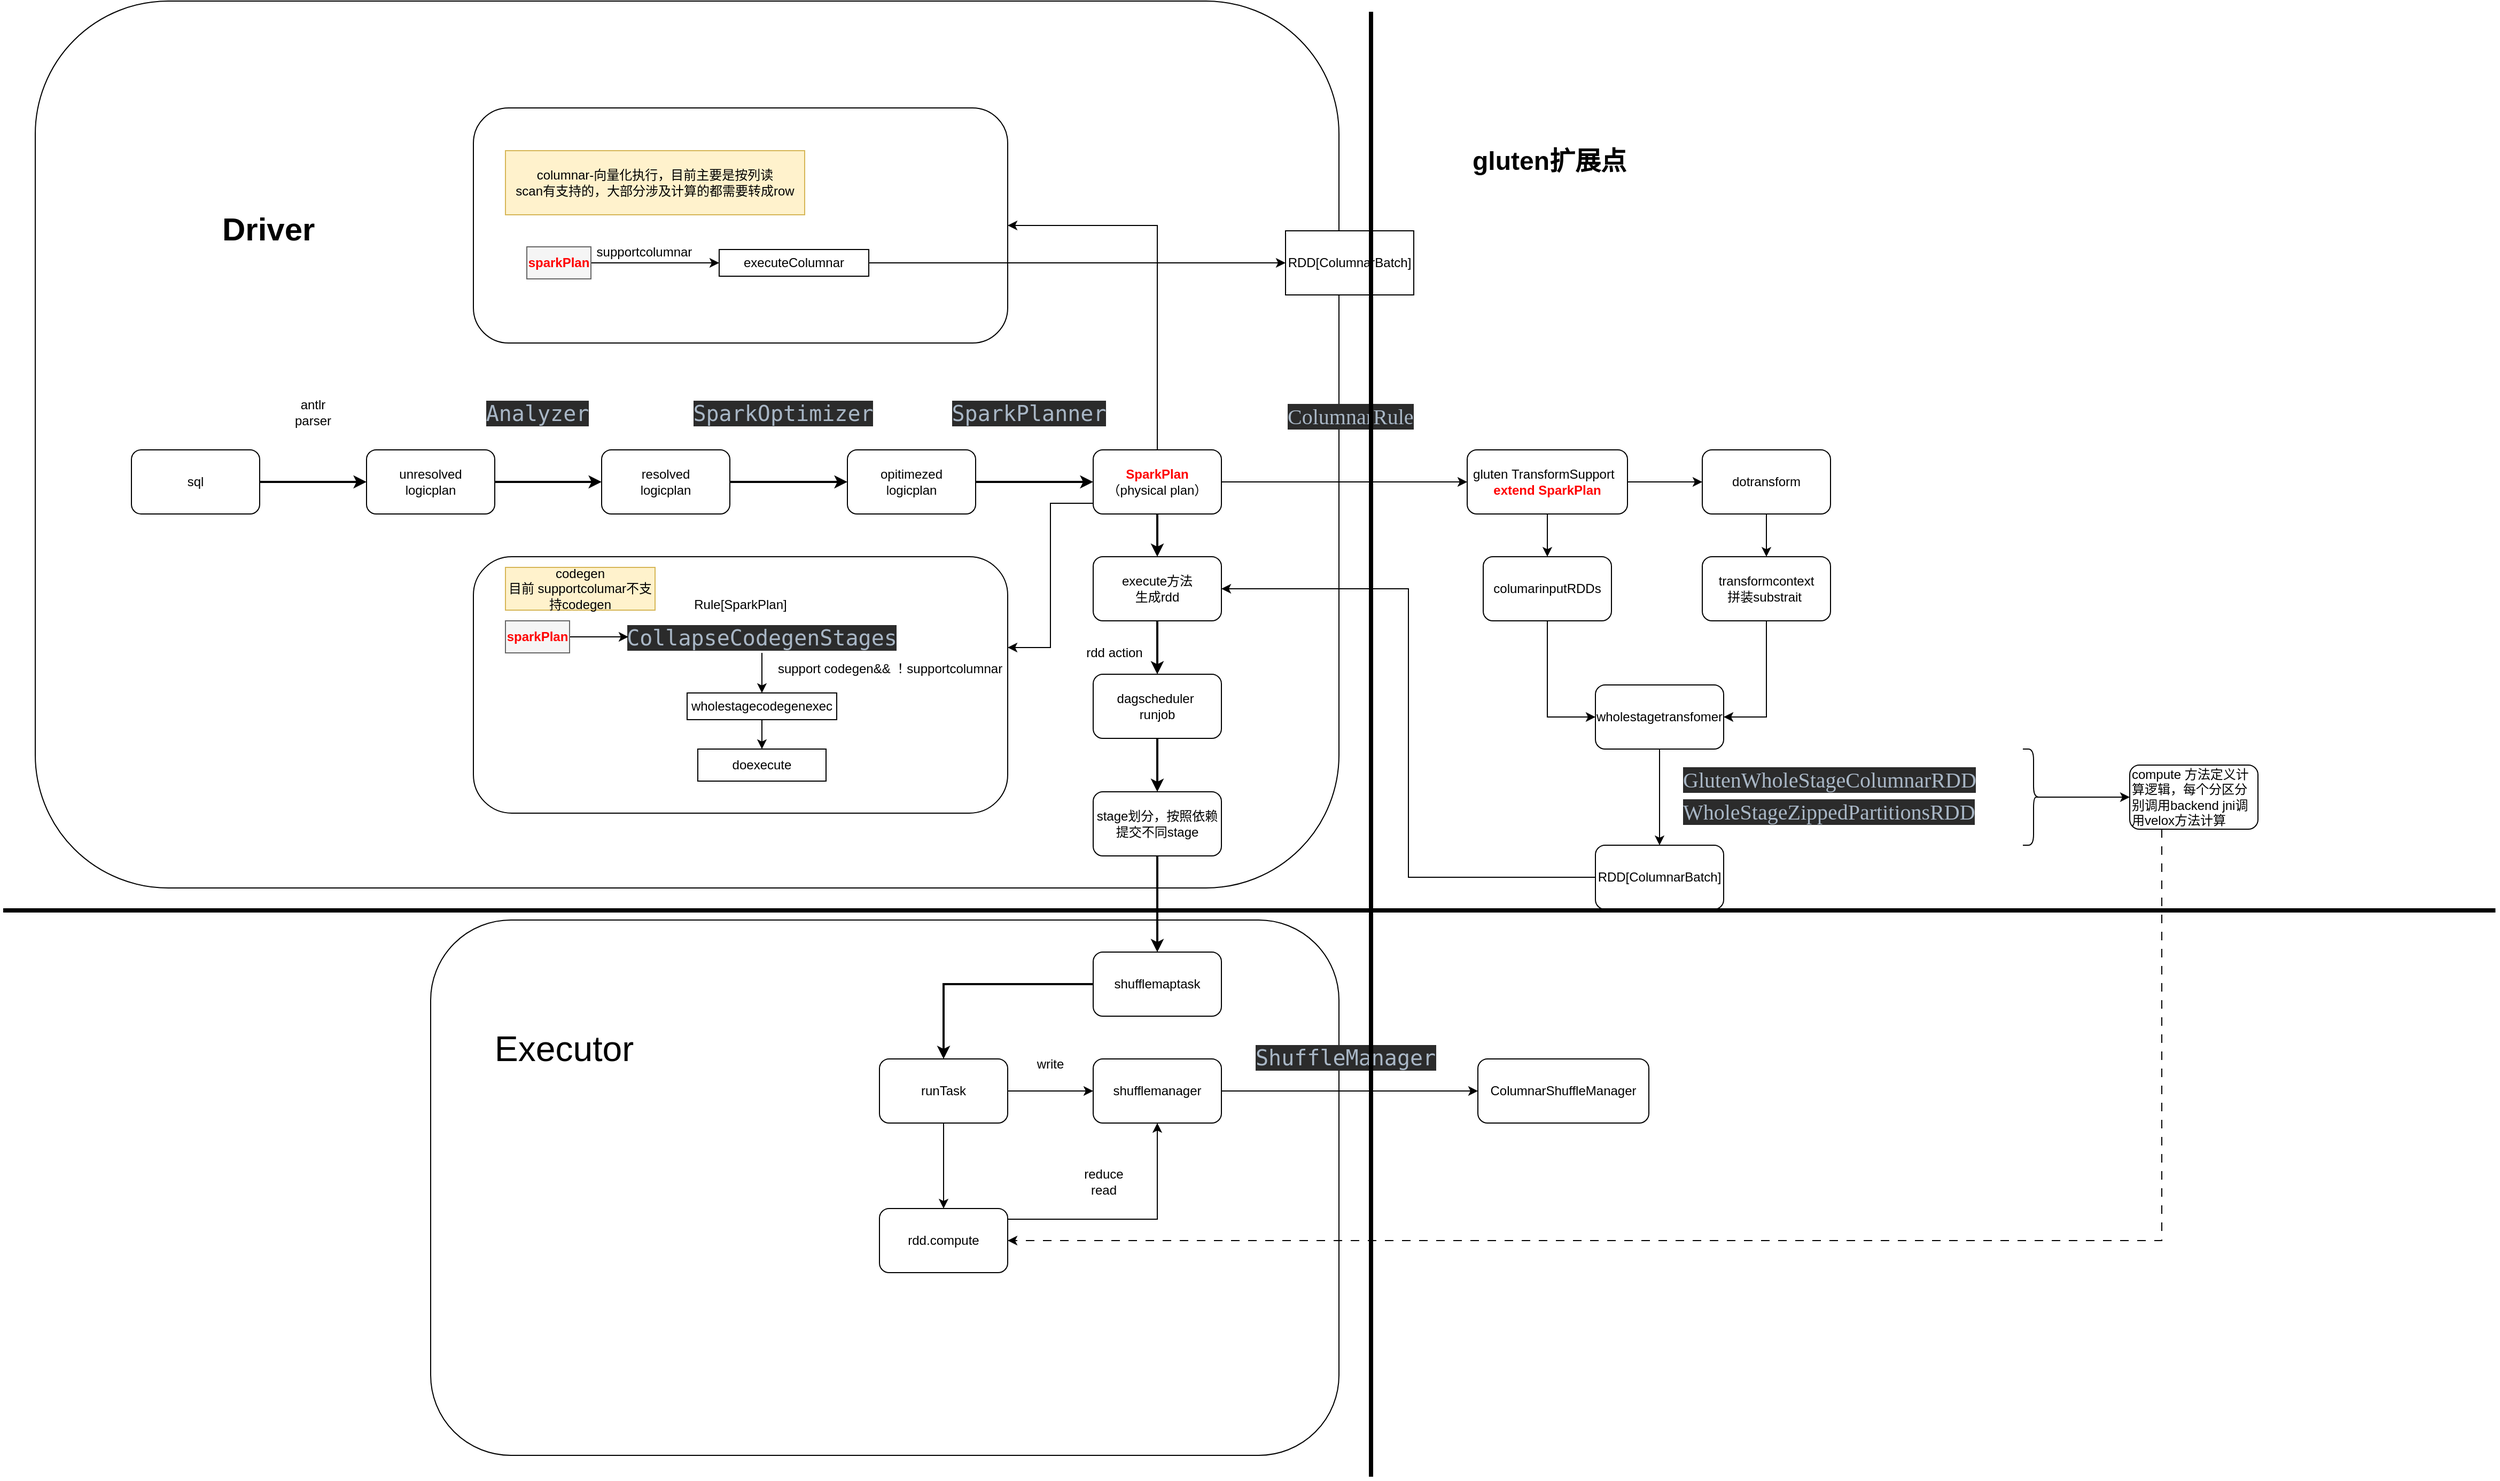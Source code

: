 <mxfile version="21.6.6" type="github">
  <diagram name="Page-1" id="DvOK544AAdSYS5Jsig9n">
    <mxGraphModel dx="2499" dy="2141" grid="1" gridSize="10" guides="1" tooltips="1" connect="1" arrows="1" fold="1" page="1" pageScale="1" pageWidth="827" pageHeight="1169" math="0" shadow="0">
      <root>
        <mxCell id="0" />
        <mxCell id="1" parent="0" />
        <mxCell id="msUf4MJw7vBMh_uC4jN4-15" value="" style="rounded=1;whiteSpace=wrap;html=1;" parent="1" vertex="1">
          <mxGeometry x="30" y="-10" width="1220" height="830" as="geometry" />
        </mxCell>
        <mxCell id="msUf4MJw7vBMh_uC4jN4-3" style="edgeStyle=orthogonalEdgeStyle;rounded=0;orthogonalLoop=1;jettySize=auto;html=1;entryX=0;entryY=0.5;entryDx=0;entryDy=0;strokeWidth=2;" parent="1" source="msUf4MJw7vBMh_uC4jN4-1" target="msUf4MJw7vBMh_uC4jN4-4" edge="1">
          <mxGeometry relative="1" as="geometry">
            <mxPoint x="410" y="440" as="targetPoint" />
          </mxGeometry>
        </mxCell>
        <mxCell id="msUf4MJw7vBMh_uC4jN4-1" value="sql" style="rounded=1;whiteSpace=wrap;html=1;" parent="1" vertex="1">
          <mxGeometry x="120" y="410" width="120" height="60" as="geometry" />
        </mxCell>
        <mxCell id="msUf4MJw7vBMh_uC4jN4-2" value="&lt;h1&gt;&lt;font style=&quot;font-size: 30px;&quot;&gt;Driver&lt;/font&gt;&lt;/h1&gt;" style="text;html=1;strokeColor=none;fillColor=none;spacing=5;spacingTop=-20;whiteSpace=wrap;overflow=hidden;rounded=0;" parent="1" vertex="1">
          <mxGeometry x="200" y="180" width="280" height="80" as="geometry" />
        </mxCell>
        <mxCell id="msUf4MJw7vBMh_uC4jN4-7" style="edgeStyle=orthogonalEdgeStyle;rounded=0;orthogonalLoop=1;jettySize=auto;html=1;entryX=0;entryY=0.5;entryDx=0;entryDy=0;strokeWidth=2;" parent="1" source="msUf4MJw7vBMh_uC4jN4-4" target="msUf4MJw7vBMh_uC4jN4-6" edge="1">
          <mxGeometry relative="1" as="geometry" />
        </mxCell>
        <mxCell id="msUf4MJw7vBMh_uC4jN4-4" value="unresolved&lt;br&gt;logicplan" style="rounded=1;whiteSpace=wrap;html=1;" parent="1" vertex="1">
          <mxGeometry x="340" y="410" width="120" height="60" as="geometry" />
        </mxCell>
        <mxCell id="msUf4MJw7vBMh_uC4jN4-5" value="antlr parser" style="text;html=1;strokeColor=none;fillColor=none;align=center;verticalAlign=middle;whiteSpace=wrap;rounded=0;" parent="1" vertex="1">
          <mxGeometry x="260" y="360" width="60" height="30" as="geometry" />
        </mxCell>
        <mxCell id="msUf4MJw7vBMh_uC4jN4-10" value="" style="edgeStyle=orthogonalEdgeStyle;rounded=0;orthogonalLoop=1;jettySize=auto;html=1;strokeWidth=2;" parent="1" source="msUf4MJw7vBMh_uC4jN4-6" target="msUf4MJw7vBMh_uC4jN4-9" edge="1">
          <mxGeometry relative="1" as="geometry" />
        </mxCell>
        <mxCell id="msUf4MJw7vBMh_uC4jN4-6" value="resolved&lt;br&gt;logicplan" style="rounded=1;whiteSpace=wrap;html=1;" parent="1" vertex="1">
          <mxGeometry x="560" y="410" width="120" height="60" as="geometry" />
        </mxCell>
        <mxCell id="msUf4MJw7vBMh_uC4jN4-8" value="&lt;div style=&quot;background-color:#2b2b2b;color:#a9b7c6;font-family:&#39;Chalkboard&#39;;font-size:15.0pt;&quot;&gt;&lt;pre&gt;Analyzer&lt;/pre&gt;&lt;/div&gt;" style="text;html=1;strokeColor=none;fillColor=none;align=center;verticalAlign=middle;whiteSpace=wrap;rounded=0;" parent="1" vertex="1">
          <mxGeometry x="470" y="360" width="60" height="30" as="geometry" />
        </mxCell>
        <mxCell id="msUf4MJw7vBMh_uC4jN4-13" value="" style="edgeStyle=orthogonalEdgeStyle;rounded=0;orthogonalLoop=1;jettySize=auto;html=1;strokeWidth=2;" parent="1" source="msUf4MJw7vBMh_uC4jN4-9" target="msUf4MJw7vBMh_uC4jN4-12" edge="1">
          <mxGeometry relative="1" as="geometry" />
        </mxCell>
        <mxCell id="msUf4MJw7vBMh_uC4jN4-9" value="opitimezed &lt;br&gt;logicplan" style="rounded=1;whiteSpace=wrap;html=1;" parent="1" vertex="1">
          <mxGeometry x="790" y="410" width="120" height="60" as="geometry" />
        </mxCell>
        <mxCell id="msUf4MJw7vBMh_uC4jN4-11" value="&lt;div style=&quot;background-color:#2b2b2b;color:#a9b7c6;font-family:&#39;Chalkboard&#39;;font-size:15.0pt;&quot;&gt;&lt;pre&gt;SparkOptimizer&lt;/pre&gt;&lt;/div&gt;" style="text;html=1;strokeColor=none;fillColor=none;align=center;verticalAlign=middle;whiteSpace=wrap;rounded=0;" parent="1" vertex="1">
          <mxGeometry x="700" y="360" width="60" height="30" as="geometry" />
        </mxCell>
        <mxCell id="msUf4MJw7vBMh_uC4jN4-17" style="edgeStyle=orthogonalEdgeStyle;rounded=0;orthogonalLoop=1;jettySize=auto;html=1;" parent="1" source="msUf4MJw7vBMh_uC4jN4-12" edge="1">
          <mxGeometry relative="1" as="geometry">
            <mxPoint x="1370" y="440" as="targetPoint" />
          </mxGeometry>
        </mxCell>
        <mxCell id="msUf4MJw7vBMh_uC4jN4-24" value="" style="edgeStyle=orthogonalEdgeStyle;rounded=0;orthogonalLoop=1;jettySize=auto;html=1;strokeWidth=2;" parent="1" source="msUf4MJw7vBMh_uC4jN4-12" target="msUf4MJw7vBMh_uC4jN4-23" edge="1">
          <mxGeometry relative="1" as="geometry" />
        </mxCell>
        <mxCell id="BWV1KbDKcv2o01H1qYZp-22" value="" style="edgeStyle=orthogonalEdgeStyle;rounded=0;orthogonalLoop=1;jettySize=auto;html=1;" edge="1" parent="1" source="msUf4MJw7vBMh_uC4jN4-12" target="BWV1KbDKcv2o01H1qYZp-21">
          <mxGeometry relative="1" as="geometry">
            <Array as="points">
              <mxPoint x="1080" y="200" />
            </Array>
          </mxGeometry>
        </mxCell>
        <mxCell id="msUf4MJw7vBMh_uC4jN4-12" value="&lt;b&gt;&lt;font color=&quot;#ff0000&quot;&gt;SparkPlan&lt;/font&gt;&lt;/b&gt;&lt;br&gt;（physical plan）" style="rounded=1;whiteSpace=wrap;html=1;" parent="1" vertex="1">
          <mxGeometry x="1020" y="410" width="120" height="60" as="geometry" />
        </mxCell>
        <mxCell id="msUf4MJw7vBMh_uC4jN4-14" value="&lt;div style=&quot;background-color:#2b2b2b;color:#a9b7c6;font-family:&#39;Chalkboard&#39;;font-size:15.0pt;&quot;&gt;&lt;pre&gt;SparkPlanner&lt;/pre&gt;&lt;/div&gt;" style="text;html=1;strokeColor=none;fillColor=none;align=center;verticalAlign=middle;whiteSpace=wrap;rounded=0;" parent="1" vertex="1">
          <mxGeometry x="930" y="360" width="60" height="30" as="geometry" />
        </mxCell>
        <mxCell id="msUf4MJw7vBMh_uC4jN4-16" value="&lt;h1&gt;gluten扩展点&lt;/h1&gt;" style="text;html=1;strokeColor=none;fillColor=none;spacing=5;spacingTop=-20;whiteSpace=wrap;overflow=hidden;rounded=0;" parent="1" vertex="1">
          <mxGeometry x="1370" y="120" width="280" height="80" as="geometry" />
        </mxCell>
        <mxCell id="msUf4MJw7vBMh_uC4jN4-27" value="" style="edgeStyle=orthogonalEdgeStyle;rounded=0;orthogonalLoop=1;jettySize=auto;html=1;" parent="1" source="msUf4MJw7vBMh_uC4jN4-18" target="msUf4MJw7vBMh_uC4jN4-26" edge="1">
          <mxGeometry relative="1" as="geometry" />
        </mxCell>
        <mxCell id="msUf4MJw7vBMh_uC4jN4-29" value="" style="edgeStyle=orthogonalEdgeStyle;rounded=0;orthogonalLoop=1;jettySize=auto;html=1;" parent="1" source="msUf4MJw7vBMh_uC4jN4-18" target="msUf4MJw7vBMh_uC4jN4-28" edge="1">
          <mxGeometry relative="1" as="geometry" />
        </mxCell>
        <mxCell id="msUf4MJw7vBMh_uC4jN4-18" value="gluten&amp;nbsp;TransformSupport&lt;span style=&quot;background-color: initial;&quot;&gt;&amp;nbsp;&amp;nbsp;&lt;/span&gt;&lt;br&gt;&lt;b&gt;&lt;font color=&quot;#ff0000&quot;&gt;extend SparkPlan&lt;/font&gt;&lt;/b&gt;" style="rounded=1;whiteSpace=wrap;html=1;" parent="1" vertex="1">
          <mxGeometry x="1370" y="410" width="150" height="60" as="geometry" />
        </mxCell>
        <mxCell id="msUf4MJw7vBMh_uC4jN4-19" value="&lt;div style=&quot;background-color: rgb(43, 43, 43); color: rgb(169, 183, 198); font-family: Chalkboard; font-size: 15pt;&quot;&gt;ColumnarRule&lt;/div&gt;" style="text;whiteSpace=wrap;html=1;" parent="1" vertex="1">
          <mxGeometry x="1200" y="360" width="150" height="50" as="geometry" />
        </mxCell>
        <mxCell id="msUf4MJw7vBMh_uC4jN4-20" value="" style="rounded=1;whiteSpace=wrap;html=1;" parent="1" vertex="1">
          <mxGeometry x="400" y="850" width="850" height="501" as="geometry" />
        </mxCell>
        <mxCell id="msUf4MJw7vBMh_uC4jN4-31" value="" style="edgeStyle=orthogonalEdgeStyle;rounded=0;orthogonalLoop=1;jettySize=auto;html=1;strokeWidth=2;" parent="1" source="msUf4MJw7vBMh_uC4jN4-23" target="msUf4MJw7vBMh_uC4jN4-30" edge="1">
          <mxGeometry relative="1" as="geometry" />
        </mxCell>
        <mxCell id="msUf4MJw7vBMh_uC4jN4-23" value="execute方法&lt;br&gt;生成rdd" style="rounded=1;whiteSpace=wrap;html=1;" parent="1" vertex="1">
          <mxGeometry x="1020" y="510" width="120" height="60" as="geometry" />
        </mxCell>
        <mxCell id="BWV1KbDKcv2o01H1qYZp-42" value="" style="edgeStyle=orthogonalEdgeStyle;rounded=0;orthogonalLoop=1;jettySize=auto;html=1;" edge="1" parent="1" source="msUf4MJw7vBMh_uC4jN4-26" target="BWV1KbDKcv2o01H1qYZp-41">
          <mxGeometry relative="1" as="geometry">
            <Array as="points">
              <mxPoint x="1445" y="660" />
            </Array>
          </mxGeometry>
        </mxCell>
        <mxCell id="msUf4MJw7vBMh_uC4jN4-26" value="columarinputRDDs" style="rounded=1;whiteSpace=wrap;html=1;" parent="1" vertex="1">
          <mxGeometry x="1385" y="510" width="120" height="60" as="geometry" />
        </mxCell>
        <mxCell id="BWV1KbDKcv2o01H1qYZp-40" value="" style="edgeStyle=orthogonalEdgeStyle;rounded=0;orthogonalLoop=1;jettySize=auto;html=1;" edge="1" parent="1" source="msUf4MJw7vBMh_uC4jN4-28" target="BWV1KbDKcv2o01H1qYZp-39">
          <mxGeometry relative="1" as="geometry" />
        </mxCell>
        <mxCell id="msUf4MJw7vBMh_uC4jN4-28" value="dotransform" style="whiteSpace=wrap;html=1;rounded=1;" parent="1" vertex="1">
          <mxGeometry x="1590" y="410" width="120" height="60" as="geometry" />
        </mxCell>
        <mxCell id="msUf4MJw7vBMh_uC4jN4-35" value="" style="edgeStyle=orthogonalEdgeStyle;rounded=0;orthogonalLoop=1;jettySize=auto;html=1;strokeWidth=2;" parent="1" source="msUf4MJw7vBMh_uC4jN4-30" target="msUf4MJw7vBMh_uC4jN4-34" edge="1">
          <mxGeometry relative="1" as="geometry" />
        </mxCell>
        <mxCell id="msUf4MJw7vBMh_uC4jN4-30" value="dagscheduler&amp;nbsp;&lt;br&gt;runjob" style="rounded=1;whiteSpace=wrap;html=1;" parent="1" vertex="1">
          <mxGeometry x="1020" y="620" width="120" height="60" as="geometry" />
        </mxCell>
        <mxCell id="msUf4MJw7vBMh_uC4jN4-32" value="rdd action" style="text;html=1;strokeColor=none;fillColor=none;align=center;verticalAlign=middle;whiteSpace=wrap;rounded=0;" parent="1" vertex="1">
          <mxGeometry x="1010" y="584.5" width="60" height="30" as="geometry" />
        </mxCell>
        <mxCell id="msUf4MJw7vBMh_uC4jN4-43" value="" style="edgeStyle=orthogonalEdgeStyle;rounded=0;orthogonalLoop=1;jettySize=auto;html=1;strokeWidth=2;" parent="1" source="msUf4MJw7vBMh_uC4jN4-34" target="msUf4MJw7vBMh_uC4jN4-42" edge="1">
          <mxGeometry relative="1" as="geometry" />
        </mxCell>
        <mxCell id="msUf4MJw7vBMh_uC4jN4-34" value="stage划分，按照依赖提交不同stage" style="rounded=1;whiteSpace=wrap;html=1;" parent="1" vertex="1">
          <mxGeometry x="1020" y="730" width="120" height="60" as="geometry" />
        </mxCell>
        <mxCell id="msUf4MJw7vBMh_uC4jN4-38" value="&lt;font style=&quot;font-size: 33px;&quot;&gt;Executor&lt;/font&gt;" style="text;html=1;strokeColor=none;fillColor=none;align=center;verticalAlign=middle;whiteSpace=wrap;rounded=0;fontSize=33;" parent="1" vertex="1">
          <mxGeometry x="460" y="940" width="130" height="60" as="geometry" />
        </mxCell>
        <mxCell id="BWV1KbDKcv2o01H1qYZp-59" value="" style="edgeStyle=orthogonalEdgeStyle;rounded=0;orthogonalLoop=1;jettySize=auto;html=1;strokeWidth=2;" edge="1" parent="1" source="msUf4MJw7vBMh_uC4jN4-42" target="BWV1KbDKcv2o01H1qYZp-58">
          <mxGeometry relative="1" as="geometry" />
        </mxCell>
        <mxCell id="msUf4MJw7vBMh_uC4jN4-42" value="shufflemaptask" style="whiteSpace=wrap;html=1;rounded=1;" parent="1" vertex="1">
          <mxGeometry x="1020" y="880" width="120" height="60" as="geometry" />
        </mxCell>
        <mxCell id="msUf4MJw7vBMh_uC4jN4-47" value="" style="edgeStyle=orthogonalEdgeStyle;rounded=0;orthogonalLoop=1;jettySize=auto;html=1;" parent="1" source="msUf4MJw7vBMh_uC4jN4-44" target="msUf4MJw7vBMh_uC4jN4-46" edge="1">
          <mxGeometry relative="1" as="geometry" />
        </mxCell>
        <mxCell id="msUf4MJw7vBMh_uC4jN4-44" value="shufflemanager" style="whiteSpace=wrap;html=1;rounded=1;" parent="1" vertex="1">
          <mxGeometry x="1020" y="980" width="120" height="60" as="geometry" />
        </mxCell>
        <mxCell id="msUf4MJw7vBMh_uC4jN4-46" value="ColumnarShuffleManager" style="whiteSpace=wrap;html=1;rounded=1;" parent="1" vertex="1">
          <mxGeometry x="1380" y="980" width="160" height="60" as="geometry" />
        </mxCell>
        <mxCell id="msUf4MJw7vBMh_uC4jN4-48" value="&lt;div style=&quot;background-color:#2b2b2b;color:#a9b7c6;font-family:&#39;Chalkboard&#39;;font-size:15.0pt;&quot;&gt;&lt;pre&gt;ShuffleManager&lt;/pre&gt;&lt;/div&gt;" style="text;whiteSpace=wrap;html=1;" parent="1" vertex="1">
          <mxGeometry x="1170" y="940" width="200" height="90" as="geometry" />
        </mxCell>
        <mxCell id="BWV1KbDKcv2o01H1qYZp-7" value="" style="edgeStyle=orthogonalEdgeStyle;rounded=0;orthogonalLoop=1;jettySize=auto;html=1;" edge="1" parent="1" source="msUf4MJw7vBMh_uC4jN4-12" target="BWV1KbDKcv2o01H1qYZp-6">
          <mxGeometry relative="1" as="geometry">
            <mxPoint x="1080" y="260" as="sourcePoint" />
            <Array as="points">
              <mxPoint x="980" y="460" />
              <mxPoint x="980" y="595" />
            </Array>
          </mxGeometry>
        </mxCell>
        <mxCell id="BWV1KbDKcv2o01H1qYZp-6" value="" style="whiteSpace=wrap;html=1;rounded=1;" vertex="1" parent="1">
          <mxGeometry x="440" y="510" width="500" height="240" as="geometry" />
        </mxCell>
        <mxCell id="BWV1KbDKcv2o01H1qYZp-8" value="codegen&lt;br&gt;目前 supportcolumar不支持codegen" style="text;html=1;strokeColor=#d6b656;fillColor=#fff2cc;align=center;verticalAlign=middle;whiteSpace=wrap;rounded=0;" vertex="1" parent="1">
          <mxGeometry x="470" y="520" width="140" height="40" as="geometry" />
        </mxCell>
        <mxCell id="BWV1KbDKcv2o01H1qYZp-14" value="" style="edgeStyle=orthogonalEdgeStyle;rounded=0;orthogonalLoop=1;jettySize=auto;html=1;" edge="1" parent="1" source="BWV1KbDKcv2o01H1qYZp-11" target="BWV1KbDKcv2o01H1qYZp-13">
          <mxGeometry relative="1" as="geometry" />
        </mxCell>
        <mxCell id="BWV1KbDKcv2o01H1qYZp-11" value="&lt;div style=&quot;background-color:#2b2b2b;color:#a9b7c6;font-family:&#39;Chalkboard&#39;;font-size:15.0pt;&quot;&gt;&lt;pre&gt;CollapseCodegenStages&lt;/pre&gt;&lt;/div&gt;" style="text;html=1;strokeColor=none;fillColor=none;align=center;verticalAlign=middle;whiteSpace=wrap;rounded=0;" vertex="1" parent="1">
          <mxGeometry x="585" y="570" width="250" height="30" as="geometry" />
        </mxCell>
        <mxCell id="BWV1KbDKcv2o01H1qYZp-12" value="Rule[SparkPlan]" style="text;html=1;strokeColor=none;fillColor=none;align=center;verticalAlign=middle;whiteSpace=wrap;rounded=0;" vertex="1" parent="1">
          <mxGeometry x="660" y="540" width="60" height="30" as="geometry" />
        </mxCell>
        <mxCell id="BWV1KbDKcv2o01H1qYZp-19" value="" style="edgeStyle=orthogonalEdgeStyle;rounded=0;orthogonalLoop=1;jettySize=auto;html=1;" edge="1" parent="1" source="BWV1KbDKcv2o01H1qYZp-13" target="BWV1KbDKcv2o01H1qYZp-18">
          <mxGeometry relative="1" as="geometry" />
        </mxCell>
        <mxCell id="BWV1KbDKcv2o01H1qYZp-13" value="wholestagecodegenexec" style="whiteSpace=wrap;html=1;" vertex="1" parent="1">
          <mxGeometry x="640" y="637.5" width="140" height="25" as="geometry" />
        </mxCell>
        <mxCell id="BWV1KbDKcv2o01H1qYZp-16" style="edgeStyle=orthogonalEdgeStyle;rounded=0;orthogonalLoop=1;jettySize=auto;html=1;" edge="1" parent="1" source="BWV1KbDKcv2o01H1qYZp-15" target="BWV1KbDKcv2o01H1qYZp-11">
          <mxGeometry relative="1" as="geometry" />
        </mxCell>
        <mxCell id="BWV1KbDKcv2o01H1qYZp-15" value="&lt;b&gt;&lt;font color=&quot;#ff0000&quot;&gt;sparkPlan&lt;/font&gt;&lt;/b&gt;" style="text;html=1;strokeColor=#666666;fillColor=#f5f5f5;align=center;verticalAlign=middle;whiteSpace=wrap;rounded=0;fontColor=#333333;" vertex="1" parent="1">
          <mxGeometry x="470" y="570" width="60" height="30" as="geometry" />
        </mxCell>
        <mxCell id="BWV1KbDKcv2o01H1qYZp-17" value="support codegen&amp;amp;&amp;amp; ！supportcolumnar" style="text;html=1;strokeColor=none;fillColor=none;align=center;verticalAlign=middle;whiteSpace=wrap;rounded=0;" vertex="1" parent="1">
          <mxGeometry x="710" y="600" width="240" height="30" as="geometry" />
        </mxCell>
        <mxCell id="BWV1KbDKcv2o01H1qYZp-18" value="doexecute" style="whiteSpace=wrap;html=1;" vertex="1" parent="1">
          <mxGeometry x="650" y="690" width="120" height="30" as="geometry" />
        </mxCell>
        <mxCell id="BWV1KbDKcv2o01H1qYZp-21" value="" style="rounded=1;whiteSpace=wrap;html=1;" vertex="1" parent="1">
          <mxGeometry x="440" y="90" width="500" height="220" as="geometry" />
        </mxCell>
        <mxCell id="BWV1KbDKcv2o01H1qYZp-23" value="columnar-向量化执行，目前主要是按列读&lt;br&gt;scan有支持的，大部分涉及计算的都需要转成row" style="text;html=1;strokeColor=#d6b656;fillColor=#fff2cc;align=center;verticalAlign=middle;whiteSpace=wrap;rounded=0;" vertex="1" parent="1">
          <mxGeometry x="470" y="130" width="280" height="60" as="geometry" />
        </mxCell>
        <mxCell id="BWV1KbDKcv2o01H1qYZp-35" style="edgeStyle=orthogonalEdgeStyle;rounded=0;orthogonalLoop=1;jettySize=auto;html=1;entryX=0;entryY=0.5;entryDx=0;entryDy=0;" edge="1" parent="1" source="BWV1KbDKcv2o01H1qYZp-24" target="BWV1KbDKcv2o01H1qYZp-34">
          <mxGeometry relative="1" as="geometry" />
        </mxCell>
        <mxCell id="BWV1KbDKcv2o01H1qYZp-24" value="&lt;b&gt;&lt;font color=&quot;#ff0000&quot;&gt;sparkPlan&lt;/font&gt;&lt;/b&gt;" style="text;html=1;strokeColor=#666666;fillColor=#f5f5f5;align=center;verticalAlign=middle;whiteSpace=wrap;rounded=0;fontColor=#333333;" vertex="1" parent="1">
          <mxGeometry x="490" y="220" width="60" height="30" as="geometry" />
        </mxCell>
        <mxCell id="BWV1KbDKcv2o01H1qYZp-38" value="" style="edgeStyle=orthogonalEdgeStyle;rounded=0;orthogonalLoop=1;jettySize=auto;html=1;" edge="1" parent="1" source="BWV1KbDKcv2o01H1qYZp-34" target="BWV1KbDKcv2o01H1qYZp-37">
          <mxGeometry relative="1" as="geometry" />
        </mxCell>
        <mxCell id="BWV1KbDKcv2o01H1qYZp-34" value="executeColumnar" style="whiteSpace=wrap;html=1;" vertex="1" parent="1">
          <mxGeometry x="670" y="222.5" width="140" height="25" as="geometry" />
        </mxCell>
        <mxCell id="BWV1KbDKcv2o01H1qYZp-36" value="supportcolumnar" style="text;html=1;strokeColor=none;fillColor=none;align=center;verticalAlign=middle;whiteSpace=wrap;rounded=0;" vertex="1" parent="1">
          <mxGeometry x="530" y="210" width="140" height="30" as="geometry" />
        </mxCell>
        <mxCell id="BWV1KbDKcv2o01H1qYZp-37" value="RDD[ColumnarBatch]" style="whiteSpace=wrap;html=1;" vertex="1" parent="1">
          <mxGeometry x="1200" y="205" width="120" height="60" as="geometry" />
        </mxCell>
        <mxCell id="BWV1KbDKcv2o01H1qYZp-43" style="edgeStyle=orthogonalEdgeStyle;rounded=0;orthogonalLoop=1;jettySize=auto;html=1;entryX=1;entryY=0.5;entryDx=0;entryDy=0;" edge="1" parent="1" source="BWV1KbDKcv2o01H1qYZp-39" target="BWV1KbDKcv2o01H1qYZp-41">
          <mxGeometry relative="1" as="geometry" />
        </mxCell>
        <mxCell id="BWV1KbDKcv2o01H1qYZp-53" style="edgeStyle=orthogonalEdgeStyle;rounded=0;orthogonalLoop=1;jettySize=auto;html=1;exitX=0.1;exitY=0.5;exitDx=0;exitDy=0;exitPerimeter=0;" edge="1" parent="1" source="BWV1KbDKcv2o01H1qYZp-50" target="BWV1KbDKcv2o01H1qYZp-51">
          <mxGeometry relative="1" as="geometry" />
        </mxCell>
        <mxCell id="BWV1KbDKcv2o01H1qYZp-39" value="transformcontext&lt;br&gt;拼装substrait&amp;nbsp;" style="whiteSpace=wrap;html=1;rounded=1;" vertex="1" parent="1">
          <mxGeometry x="1590" y="510" width="120" height="60" as="geometry" />
        </mxCell>
        <mxCell id="BWV1KbDKcv2o01H1qYZp-45" value="" style="edgeStyle=orthogonalEdgeStyle;rounded=0;orthogonalLoop=1;jettySize=auto;html=1;" edge="1" parent="1" source="BWV1KbDKcv2o01H1qYZp-41" target="BWV1KbDKcv2o01H1qYZp-44">
          <mxGeometry relative="1" as="geometry" />
        </mxCell>
        <mxCell id="BWV1KbDKcv2o01H1qYZp-41" value="wholestagetransfomer" style="whiteSpace=wrap;html=1;rounded=1;" vertex="1" parent="1">
          <mxGeometry x="1490" y="630" width="120" height="60" as="geometry" />
        </mxCell>
        <mxCell id="BWV1KbDKcv2o01H1qYZp-49" style="edgeStyle=orthogonalEdgeStyle;rounded=0;orthogonalLoop=1;jettySize=auto;html=1;entryX=1;entryY=0.5;entryDx=0;entryDy=0;" edge="1" parent="1" source="BWV1KbDKcv2o01H1qYZp-44" target="msUf4MJw7vBMh_uC4jN4-23">
          <mxGeometry relative="1" as="geometry" />
        </mxCell>
        <mxCell id="BWV1KbDKcv2o01H1qYZp-44" value="RDD[ColumnarBatch]" style="whiteSpace=wrap;html=1;rounded=1;" vertex="1" parent="1">
          <mxGeometry x="1490" y="780" width="120" height="60" as="geometry" />
        </mxCell>
        <mxCell id="BWV1KbDKcv2o01H1qYZp-47" value="&lt;div style=&quot;background-color: rgb(43, 43, 43); color: rgb(169, 183, 198); font-family: Chalkboard; font-size: 15pt;&quot;&gt;GlutenWholeStageColumnarRDD&lt;/div&gt;" style="text;whiteSpace=wrap;html=1;" vertex="1" parent="1">
          <mxGeometry x="1570" y="700" width="320" height="50" as="geometry" />
        </mxCell>
        <mxCell id="BWV1KbDKcv2o01H1qYZp-48" value="&lt;div style=&quot;background-color: rgb(43, 43, 43); color: rgb(169, 183, 198); font-family: Chalkboard; font-size: 15pt;&quot;&gt;WholeStageZippedPartitionsRDD&lt;/div&gt;" style="text;whiteSpace=wrap;html=1;" vertex="1" parent="1">
          <mxGeometry x="1570" y="730" width="330" height="50" as="geometry" />
        </mxCell>
        <mxCell id="BWV1KbDKcv2o01H1qYZp-50" value="" style="shape=curlyBracket;whiteSpace=wrap;html=1;rounded=1;flipH=1;labelPosition=right;verticalLabelPosition=middle;align=left;verticalAlign=middle;" vertex="1" parent="1">
          <mxGeometry x="1890" y="690" width="20" height="90" as="geometry" />
        </mxCell>
        <mxCell id="BWV1KbDKcv2o01H1qYZp-63" style="edgeStyle=orthogonalEdgeStyle;rounded=0;orthogonalLoop=1;jettySize=auto;html=1;entryX=1;entryY=0.5;entryDx=0;entryDy=0;dashed=1;dashPattern=8 8;" edge="1" parent="1" source="BWV1KbDKcv2o01H1qYZp-51" target="BWV1KbDKcv2o01H1qYZp-61">
          <mxGeometry relative="1" as="geometry">
            <Array as="points">
              <mxPoint x="2020" y="1150" />
            </Array>
          </mxGeometry>
        </mxCell>
        <mxCell id="BWV1KbDKcv2o01H1qYZp-51" value="compute 方法定义计算逻辑，每个分区分别调用backend jni调用velox方法计算" style="whiteSpace=wrap;html=1;align=left;rounded=1;" vertex="1" parent="1">
          <mxGeometry x="1990" y="705" width="120" height="60" as="geometry" />
        </mxCell>
        <mxCell id="BWV1KbDKcv2o01H1qYZp-54" value="" style="endArrow=none;html=1;rounded=0;strokeWidth=4;" edge="1" parent="1">
          <mxGeometry width="50" height="50" relative="1" as="geometry">
            <mxPoint x="-0.002" y="841" as="sourcePoint" />
            <mxPoint x="2332.22" y="841" as="targetPoint" />
          </mxGeometry>
        </mxCell>
        <mxCell id="BWV1KbDKcv2o01H1qYZp-55" value="" style="endArrow=none;html=1;rounded=0;strokeWidth=4;" edge="1" parent="1">
          <mxGeometry width="50" height="50" relative="1" as="geometry">
            <mxPoint x="1280.003" y="1371" as="sourcePoint" />
            <mxPoint x="1280" as="targetPoint" />
          </mxGeometry>
        </mxCell>
        <mxCell id="BWV1KbDKcv2o01H1qYZp-62" value="" style="edgeStyle=orthogonalEdgeStyle;rounded=0;orthogonalLoop=1;jettySize=auto;html=1;" edge="1" parent="1" source="BWV1KbDKcv2o01H1qYZp-58" target="BWV1KbDKcv2o01H1qYZp-61">
          <mxGeometry relative="1" as="geometry" />
        </mxCell>
        <mxCell id="BWV1KbDKcv2o01H1qYZp-65" style="edgeStyle=orthogonalEdgeStyle;rounded=0;orthogonalLoop=1;jettySize=auto;html=1;entryX=0;entryY=0.5;entryDx=0;entryDy=0;" edge="1" parent="1" source="BWV1KbDKcv2o01H1qYZp-58" target="msUf4MJw7vBMh_uC4jN4-44">
          <mxGeometry relative="1" as="geometry" />
        </mxCell>
        <mxCell id="BWV1KbDKcv2o01H1qYZp-58" value="runTask" style="whiteSpace=wrap;html=1;rounded=1;" vertex="1" parent="1">
          <mxGeometry x="820" y="980" width="120" height="60" as="geometry" />
        </mxCell>
        <mxCell id="BWV1KbDKcv2o01H1qYZp-68" style="edgeStyle=orthogonalEdgeStyle;rounded=0;orthogonalLoop=1;jettySize=auto;html=1;" edge="1" parent="1" source="BWV1KbDKcv2o01H1qYZp-61" target="msUf4MJw7vBMh_uC4jN4-44">
          <mxGeometry relative="1" as="geometry">
            <Array as="points">
              <mxPoint x="1080" y="1130" />
            </Array>
          </mxGeometry>
        </mxCell>
        <mxCell id="BWV1KbDKcv2o01H1qYZp-61" value="rdd.compute" style="whiteSpace=wrap;html=1;rounded=1;" vertex="1" parent="1">
          <mxGeometry x="820" y="1120" width="120" height="60" as="geometry" />
        </mxCell>
        <mxCell id="BWV1KbDKcv2o01H1qYZp-66" value="write" style="text;html=1;strokeColor=none;fillColor=none;align=center;verticalAlign=middle;whiteSpace=wrap;rounded=0;" vertex="1" parent="1">
          <mxGeometry x="950" y="970" width="60" height="30" as="geometry" />
        </mxCell>
        <mxCell id="BWV1KbDKcv2o01H1qYZp-67" value="reduce&lt;br&gt;read" style="text;html=1;strokeColor=none;fillColor=none;align=center;verticalAlign=middle;whiteSpace=wrap;rounded=0;" vertex="1" parent="1">
          <mxGeometry x="1000" y="1080" width="60" height="30" as="geometry" />
        </mxCell>
      </root>
    </mxGraphModel>
  </diagram>
</mxfile>
